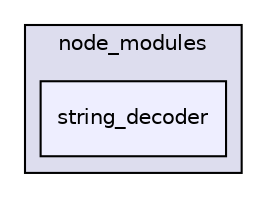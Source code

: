 digraph "gulp-src/node_modules/gulp-concat/node_modules/through2/node_modules/readable-stream/node_modules/string_decoder" {
  compound=true
  node [ fontsize="10", fontname="Helvetica"];
  edge [ labelfontsize="10", labelfontname="Helvetica"];
  subgraph clusterdir_68b5120ad861f1273f909a4409a2d689 {
    graph [ bgcolor="#ddddee", pencolor="black", label="node_modules" fontname="Helvetica", fontsize="10", URL="dir_68b5120ad861f1273f909a4409a2d689.html"]
  dir_295c73feaf9b34d931574c5f9480c66e [shape=box, label="string_decoder", style="filled", fillcolor="#eeeeff", pencolor="black", URL="dir_295c73feaf9b34d931574c5f9480c66e.html"];
  }
}
